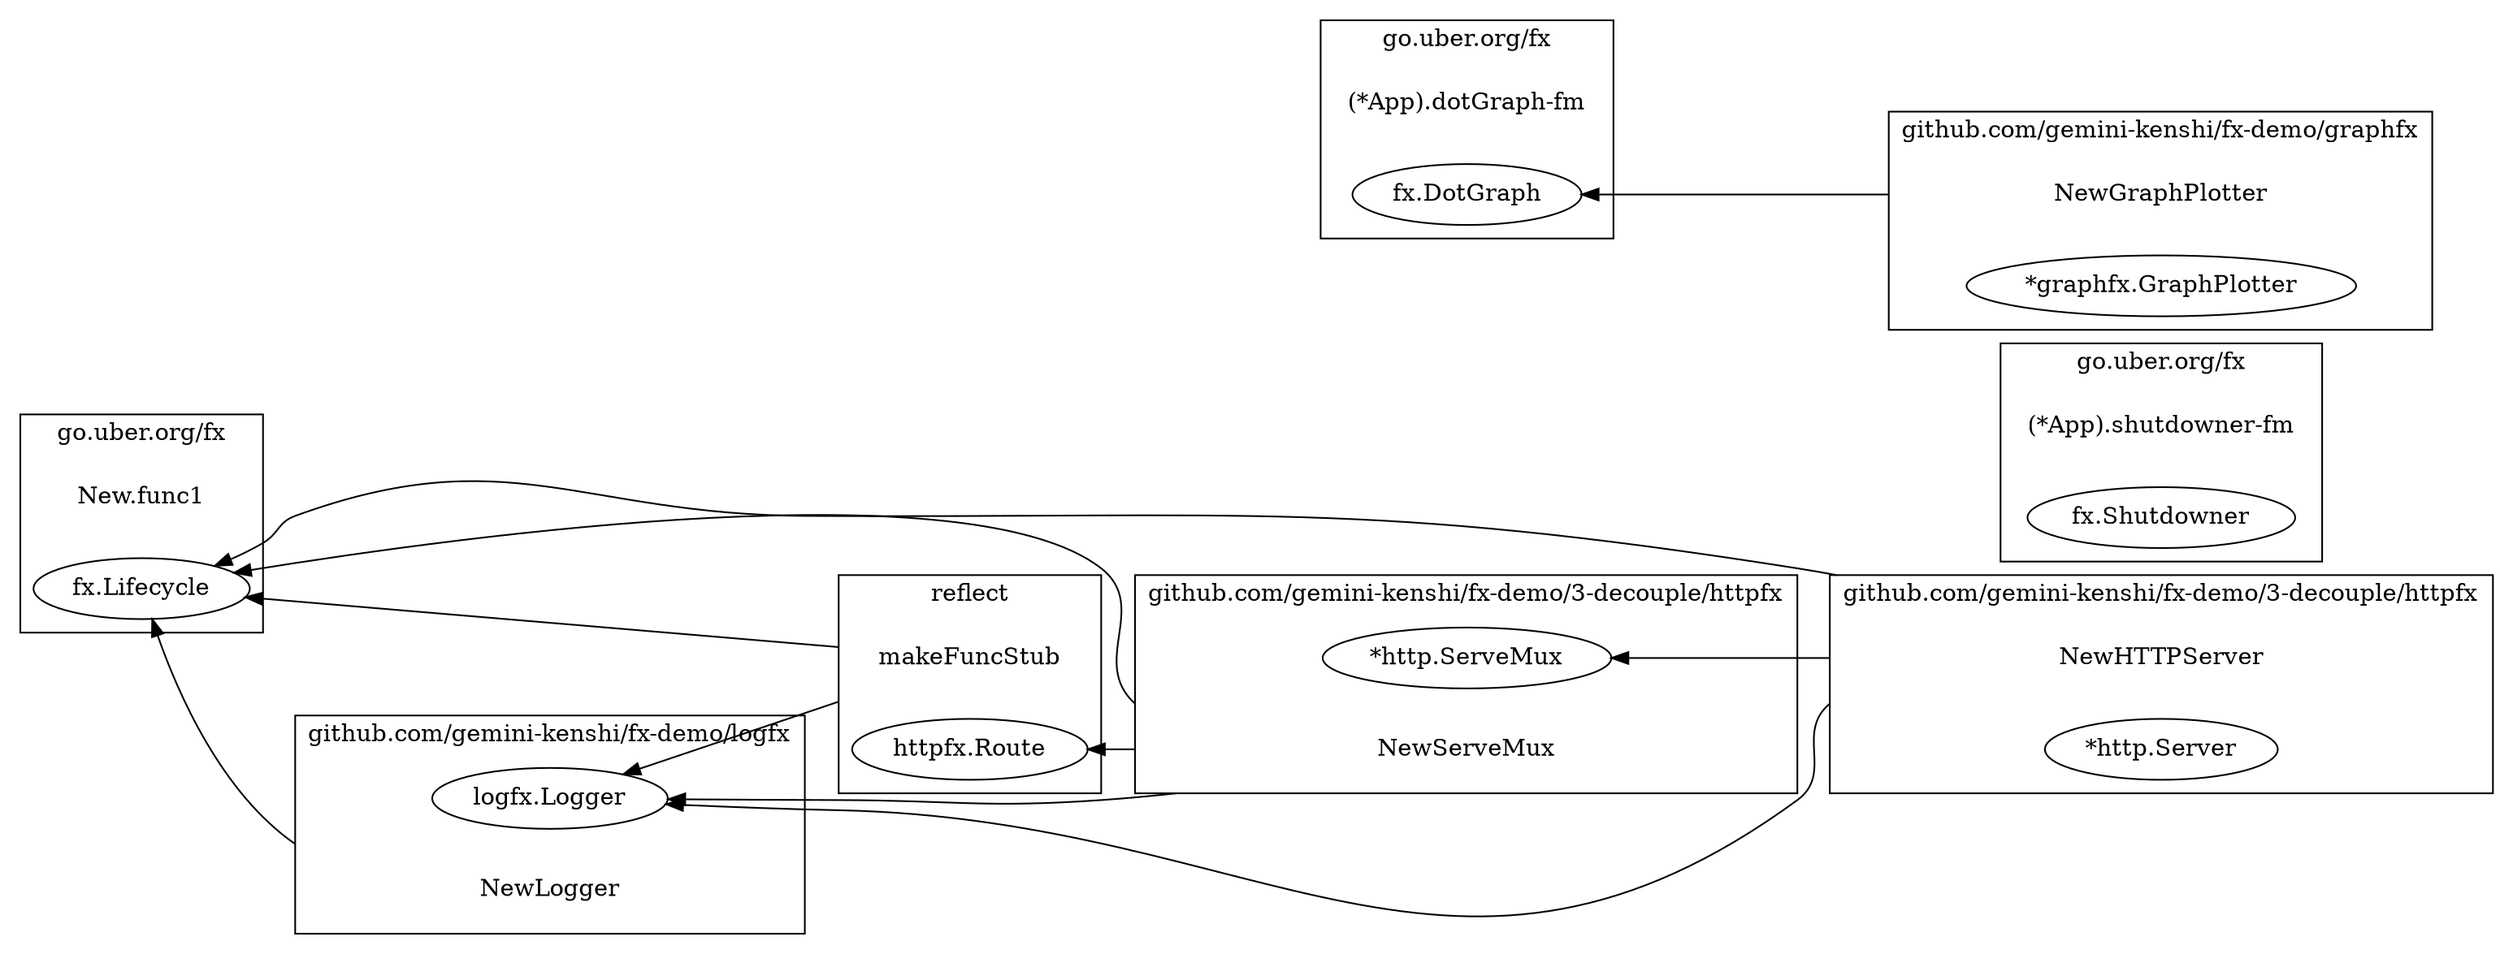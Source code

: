 digraph {
	rankdir=RL;
	graph [compound=true];
	
		subgraph cluster_0 {
			label = "go.uber.org/fx";
			constructor_0 [shape=plaintext label="New.func1"];
			
			"fx.Lifecycle" [label=<fx.Lifecycle>];
			
		}
		
		
		subgraph cluster_1 {
			label = "go.uber.org/fx";
			constructor_1 [shape=plaintext label="(*App).shutdowner-fm"];
			
			"fx.Shutdowner" [label=<fx.Shutdowner>];
			
		}
		
		
		subgraph cluster_2 {
			label = "go.uber.org/fx";
			constructor_2 [shape=plaintext label="(*App).dotGraph-fm"];
			
			"fx.DotGraph" [label=<fx.DotGraph>];
			
		}
		
		
		subgraph cluster_3 {
			label = "github.com/gemini-kenshi/fx-demo/graphfx";
			constructor_3 [shape=plaintext label="NewGraphPlotter"];
			
			"*graphfx.GraphPlotter" [label=<*graphfx.GraphPlotter>];
			
		}
		
			constructor_3 -> "fx.DotGraph" [ltail=cluster_3];
		
		
		subgraph cluster_4 {
			label = "github.com/gemini-kenshi/fx-demo/3-decouple/httpfx";
			constructor_4 [shape=plaintext label="NewHTTPServer"];
			
			"*http.Server" [label=<*http.Server>];
			
		}
		
			constructor_4 -> "fx.Lifecycle" [ltail=cluster_4];
		
			constructor_4 -> "logfx.Logger" [ltail=cluster_4];
		
			constructor_4 -> "*http.ServeMux" [ltail=cluster_4];
		
		
		subgraph cluster_5 {
			label = "reflect";
			constructor_5 [shape=plaintext label="makeFuncStub"];
			
			"httpfx.Route" [label=<httpfx.Route>];
			
		}
		
			constructor_5 -> "fx.Lifecycle" [ltail=cluster_5];
		
			constructor_5 -> "logfx.Logger" [ltail=cluster_5];
		
		
		subgraph cluster_6 {
			label = "github.com/gemini-kenshi/fx-demo/3-decouple/httpfx";
			constructor_6 [shape=plaintext label="NewServeMux"];
			
			"*http.ServeMux" [label=<*http.ServeMux>];
			
		}
		
			constructor_6 -> "fx.Lifecycle" [ltail=cluster_6];
		
			constructor_6 -> "logfx.Logger" [ltail=cluster_6];
		
			constructor_6 -> "httpfx.Route" [ltail=cluster_6];
		
		
		subgraph cluster_7 {
			label = "github.com/gemini-kenshi/fx-demo/logfx";
			constructor_7 [shape=plaintext label="NewLogger"];
			
			"logfx.Logger" [label=<logfx.Logger>];
			
		}
		
			constructor_7 -> "fx.Lifecycle" [ltail=cluster_7];
		
		
	
}